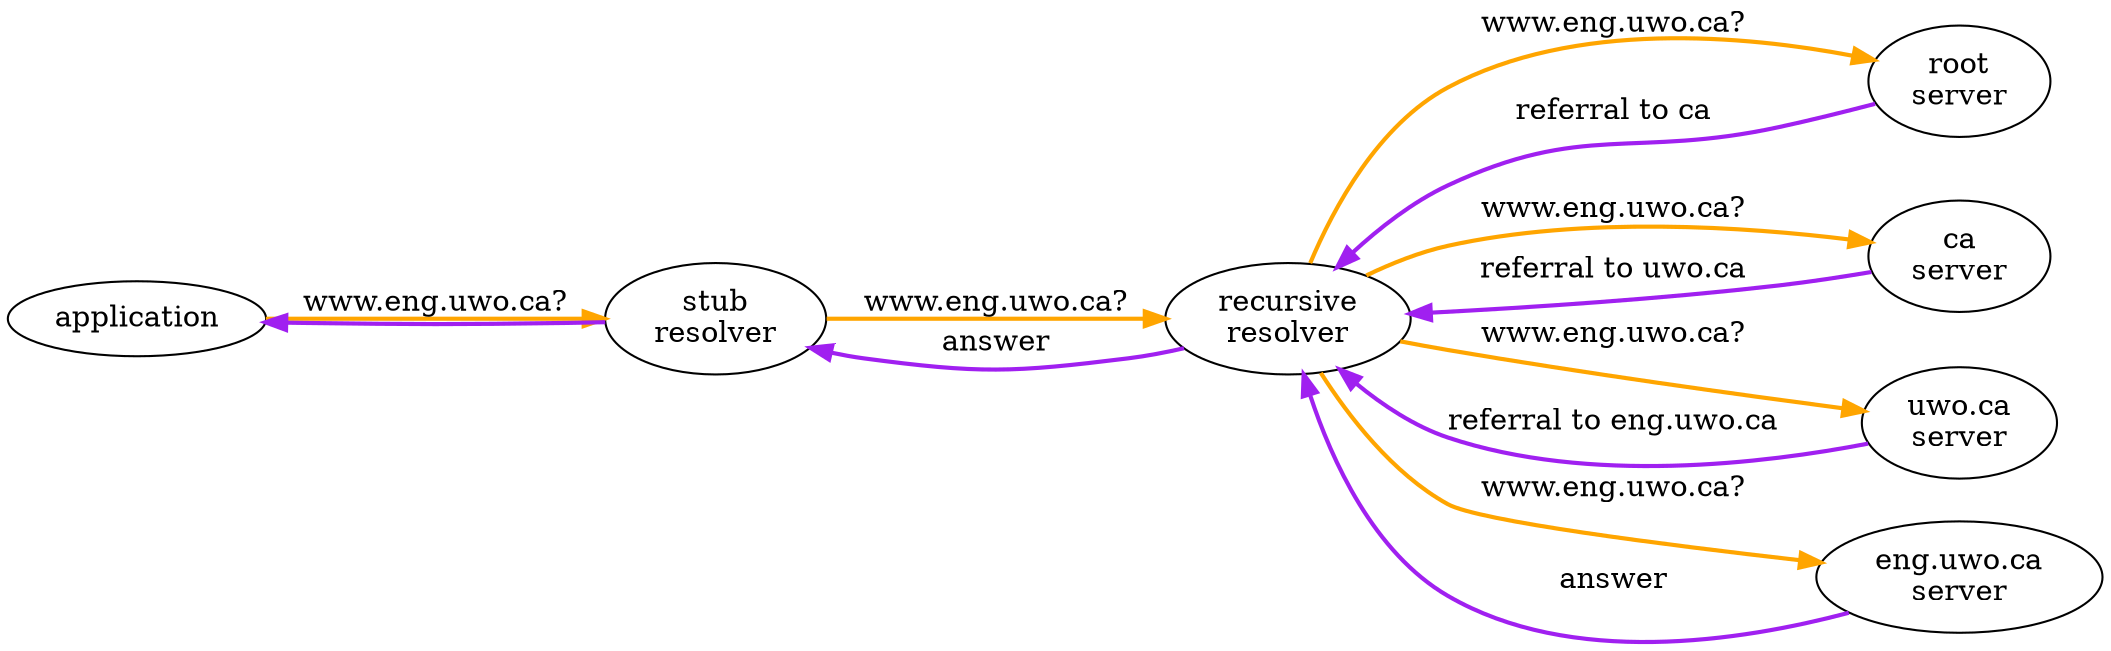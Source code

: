 digraph G {
  rankdir = LR;

  app -> stub [style = bold, label = "www.eng.uwo.ca?", color = "orange"];

  stub -> recursive [style = bold, label = "www.eng.uwo.ca?", color = "orange"];

  recursive -> root [style = bold, label = "www.eng.uwo.ca?", color = "orange"];
  root -> recursive [style = bold, label = "referral to ca", color = "purple"];

  recursive -> ca [style = bold, label = "www.eng.uwo.ca?", color = "orange"];
  ca -> recursive [style = bold, label = "referral to uwo.ca", color = "purple"];

  recursive -> uwoca [style = bold, label = "www.eng.uwo.ca?", color = "orange"];
  uwoca -> recursive [style = bold, label = "referral to eng.uwo.ca", color = "purple"];

  recursive -> enguwoca [style = bold, label = "www.eng.uwo.ca?", color = "orange"];
  enguwoca -> recursive [style = bold, label = "answer", color = "purple"];

  recursive -> stub [style = bold, label = "answer", color = "purple"];

  stub -> app [style = bold, lanbel = "answer", color = "purple"];

  app [label = "application"];
  stub [label = "stub\nresolver"];
  recursive [label = "recursive\nresolver"];

  root [label = "root\nserver"];
  ca [label = "ca\nserver"];
  uwoca [label = "uwo.ca\nserver"];
  enguwoca [label = "eng.uwo.ca\nserver"];
}

